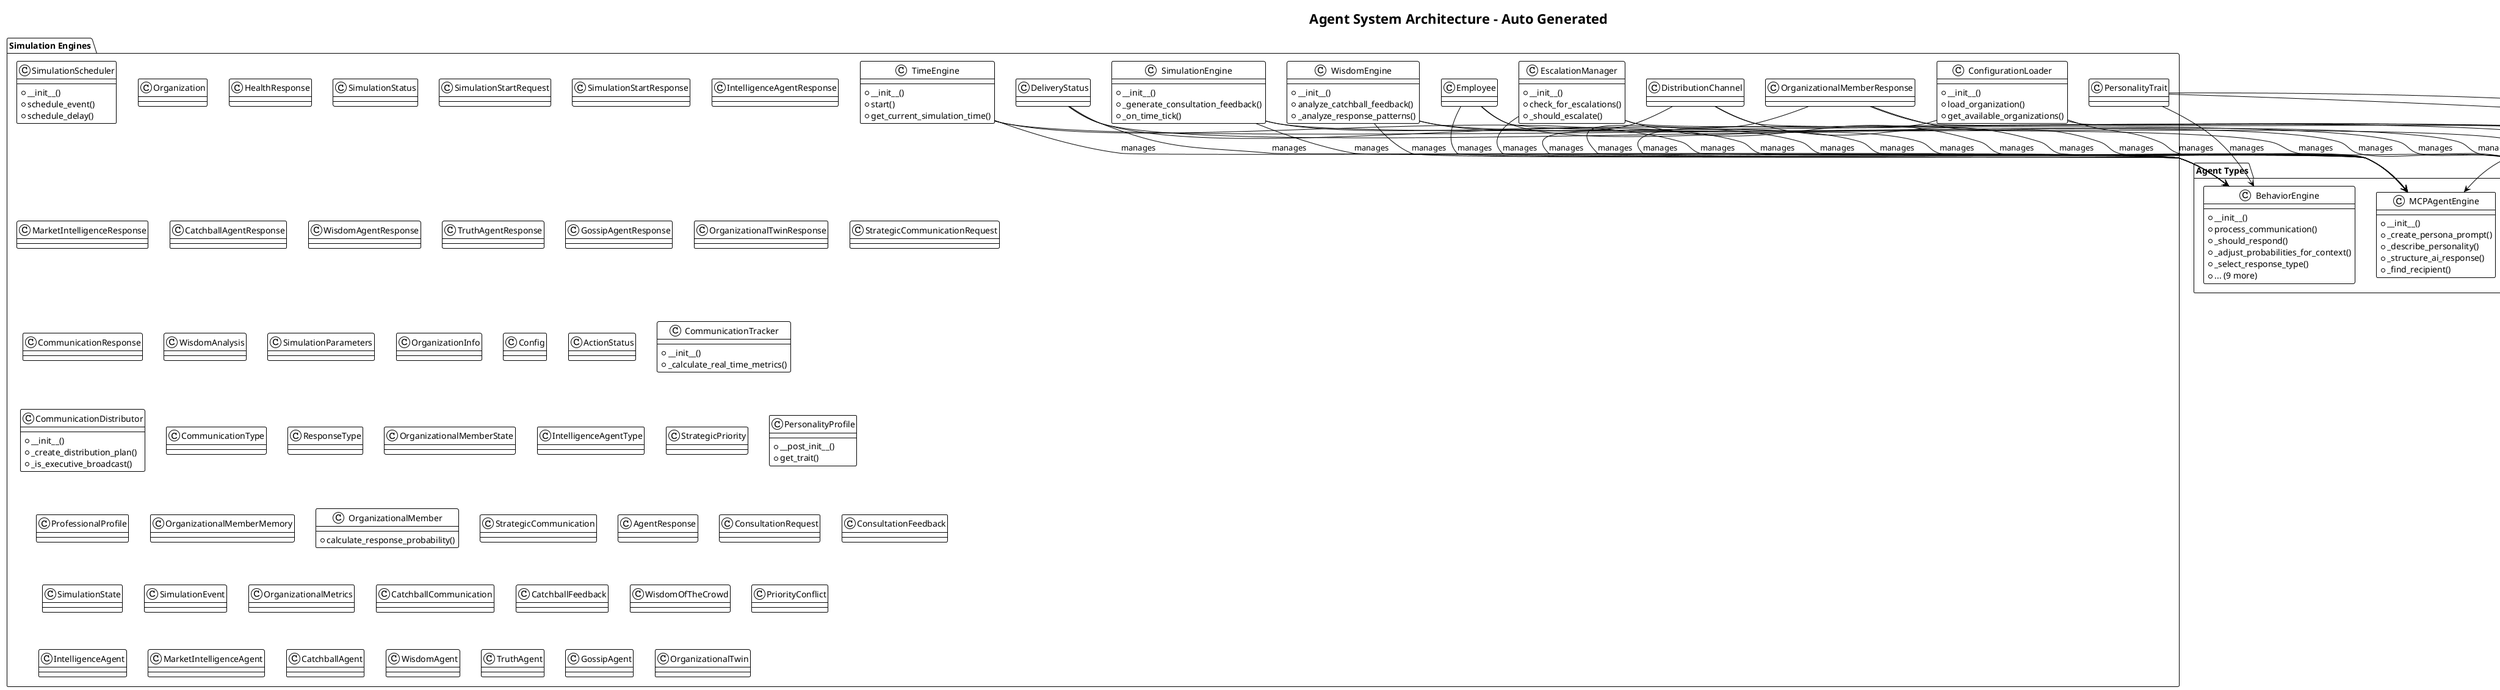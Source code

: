 @startuml Living Twin Simulation - Agent Architecture
!theme plain
title Agent System Architecture - Auto Generated

package "Agent Types" {
  class AgentFactory {
    +create_agent_from_employee()
    +create_agents_from_organization()
    +_extract_name_from_email()
    +_determine_seniority_level()
    +_create_personality_profile()
    +... (6 more)
  }
  class BehaviorEngine {
    +__init__()
    +process_communication()
    +_should_respond()
    +_adjust_probabilities_for_context()
    +_select_response_type()
    +... (9 more)
  }
  class MCPAgentEngine {
    +__init__()
    +_create_persona_prompt()
    +_describe_personality()
    +_structure_ai_response()
    +_find_recipient()
  }
}

package "Simulation Engines" {
  class ConfigurationLoader {
    +__init__()
    +load_organization()
    +get_available_organizations()
  }
  class EscalationManager {
    +__init__()
    +check_for_escalations()
    +_should_escalate()
  }
  class WisdomEngine {
    +__init__()
    +analyze_catchball_feedback()
    +_analyze_response_patterns()
  }
  class TimeEngine {
    +__init__()
    +start()
    +get_current_simulation_time()
  }
  class SimulationScheduler {
    +__init__()
    +schedule_event()
    +schedule_delay()
  }
  class SimulationEngine {
    +__init__()
    +_generate_consultation_feedback()
    +_on_time_tick()
  }
  class Employee {
  }
  class Organization {
  }
  class HealthResponse {
  }
  class SimulationStatus {
  }
  class SimulationStartRequest {
  }
  class SimulationStartResponse {
  }
  class OrganizationalMemberResponse {
  }
  class IntelligenceAgentResponse {
  }
  class MarketIntelligenceResponse {
  }
  class CatchballAgentResponse {
  }
  class WisdomAgentResponse {
  }
  class TruthAgentResponse {
  }
  class GossipAgentResponse {
  }
  class OrganizationalTwinResponse {
  }
  class StrategicCommunicationRequest {
  }
  class CommunicationResponse {
  }
  class SimulationStatus {
  }
  class WisdomAnalysis {
  }
  class SimulationParameters {
  }
  class OrganizationInfo {
  }
  class Config {
  }
  class Config {
  }
  class Config {
  }
  class Config {
  }
  class Config {
  }
  class DeliveryStatus {
  }
  class ActionStatus {
  }
  class CommunicationTracker {
    +__init__()
    +_calculate_real_time_metrics()
  }
  class DistributionChannel {
  }
  class CommunicationDistributor {
    +__init__()
    +_create_distribution_plan()
    +_is_executive_broadcast()
  }
  class PersonalityTrait {
  }
  class CommunicationType {
  }
  class ResponseType {
  }
  class OrganizationalMemberState {
  }
  class IntelligenceAgentType {
  }
  class StrategicPriority {
  }
  class PersonalityProfile {
    +__post_init__()
    +get_trait()
  }
  class ProfessionalProfile {
  }
  class OrganizationalMemberMemory {
  }
  class OrganizationalMember {
    +calculate_response_probability()
  }
  class StrategicCommunication {
  }
  class AgentResponse {
  }
  class ConsultationRequest {
  }
  class ConsultationFeedback {
  }
  class SimulationState {
  }
  class SimulationEvent {
  }
  class OrganizationalMetrics {
  }
  class CatchballCommunication {
  }
  class CatchballFeedback {
  }
  class WisdomOfTheCrowd {
  }
  class PriorityConflict {
  }
  class IntelligenceAgent {
  }
  class MarketIntelligenceAgent {
  }
  class CatchballAgent {
  }
  class WisdomAgent {
  }
  class TruthAgent {
  }
  class GossipAgent {
  }
  class OrganizationalTwin {
  }
}

' Agent-Engine relationships
ConfigurationLoader --> AgentFactory : manages
ConfigurationLoader --> MCPAgentEngine : manages
ConfigurationLoader --> BehaviorEngine : manages
EscalationManager --> AgentFactory : manages
EscalationManager --> MCPAgentEngine : manages
EscalationManager --> BehaviorEngine : manages
WisdomEngine --> AgentFactory : manages
WisdomEngine --> MCPAgentEngine : manages
WisdomEngine --> BehaviorEngine : manages
TimeEngine --> AgentFactory : manages
TimeEngine --> MCPAgentEngine : manages
TimeEngine --> BehaviorEngine : manages
SimulationEngine --> AgentFactory : manages
SimulationEngine --> MCPAgentEngine : manages
SimulationEngine --> BehaviorEngine : manages
Employee --> AgentFactory : manages
Employee --> MCPAgentEngine : manages
Employee --> BehaviorEngine : manages
OrganizationalMemberResponse --> AgentFactory : manages
OrganizationalMemberResponse --> MCPAgentEngine : manages
OrganizationalMemberResponse --> BehaviorEngine : manages
DeliveryStatus --> AgentFactory : manages
DeliveryStatus --> MCPAgentEngine : manages
DeliveryStatus --> BehaviorEngine : manages
DistributionChannel --> AgentFactory : manages
DistributionChannel --> MCPAgentEngine : manages
DistributionChannel --> BehaviorEngine : manages
PersonalityTrait --> AgentFactory : manages
PersonalityTrait --> MCPAgentEngine : manages
PersonalityTrait --> BehaviorEngine : manages

@enduml